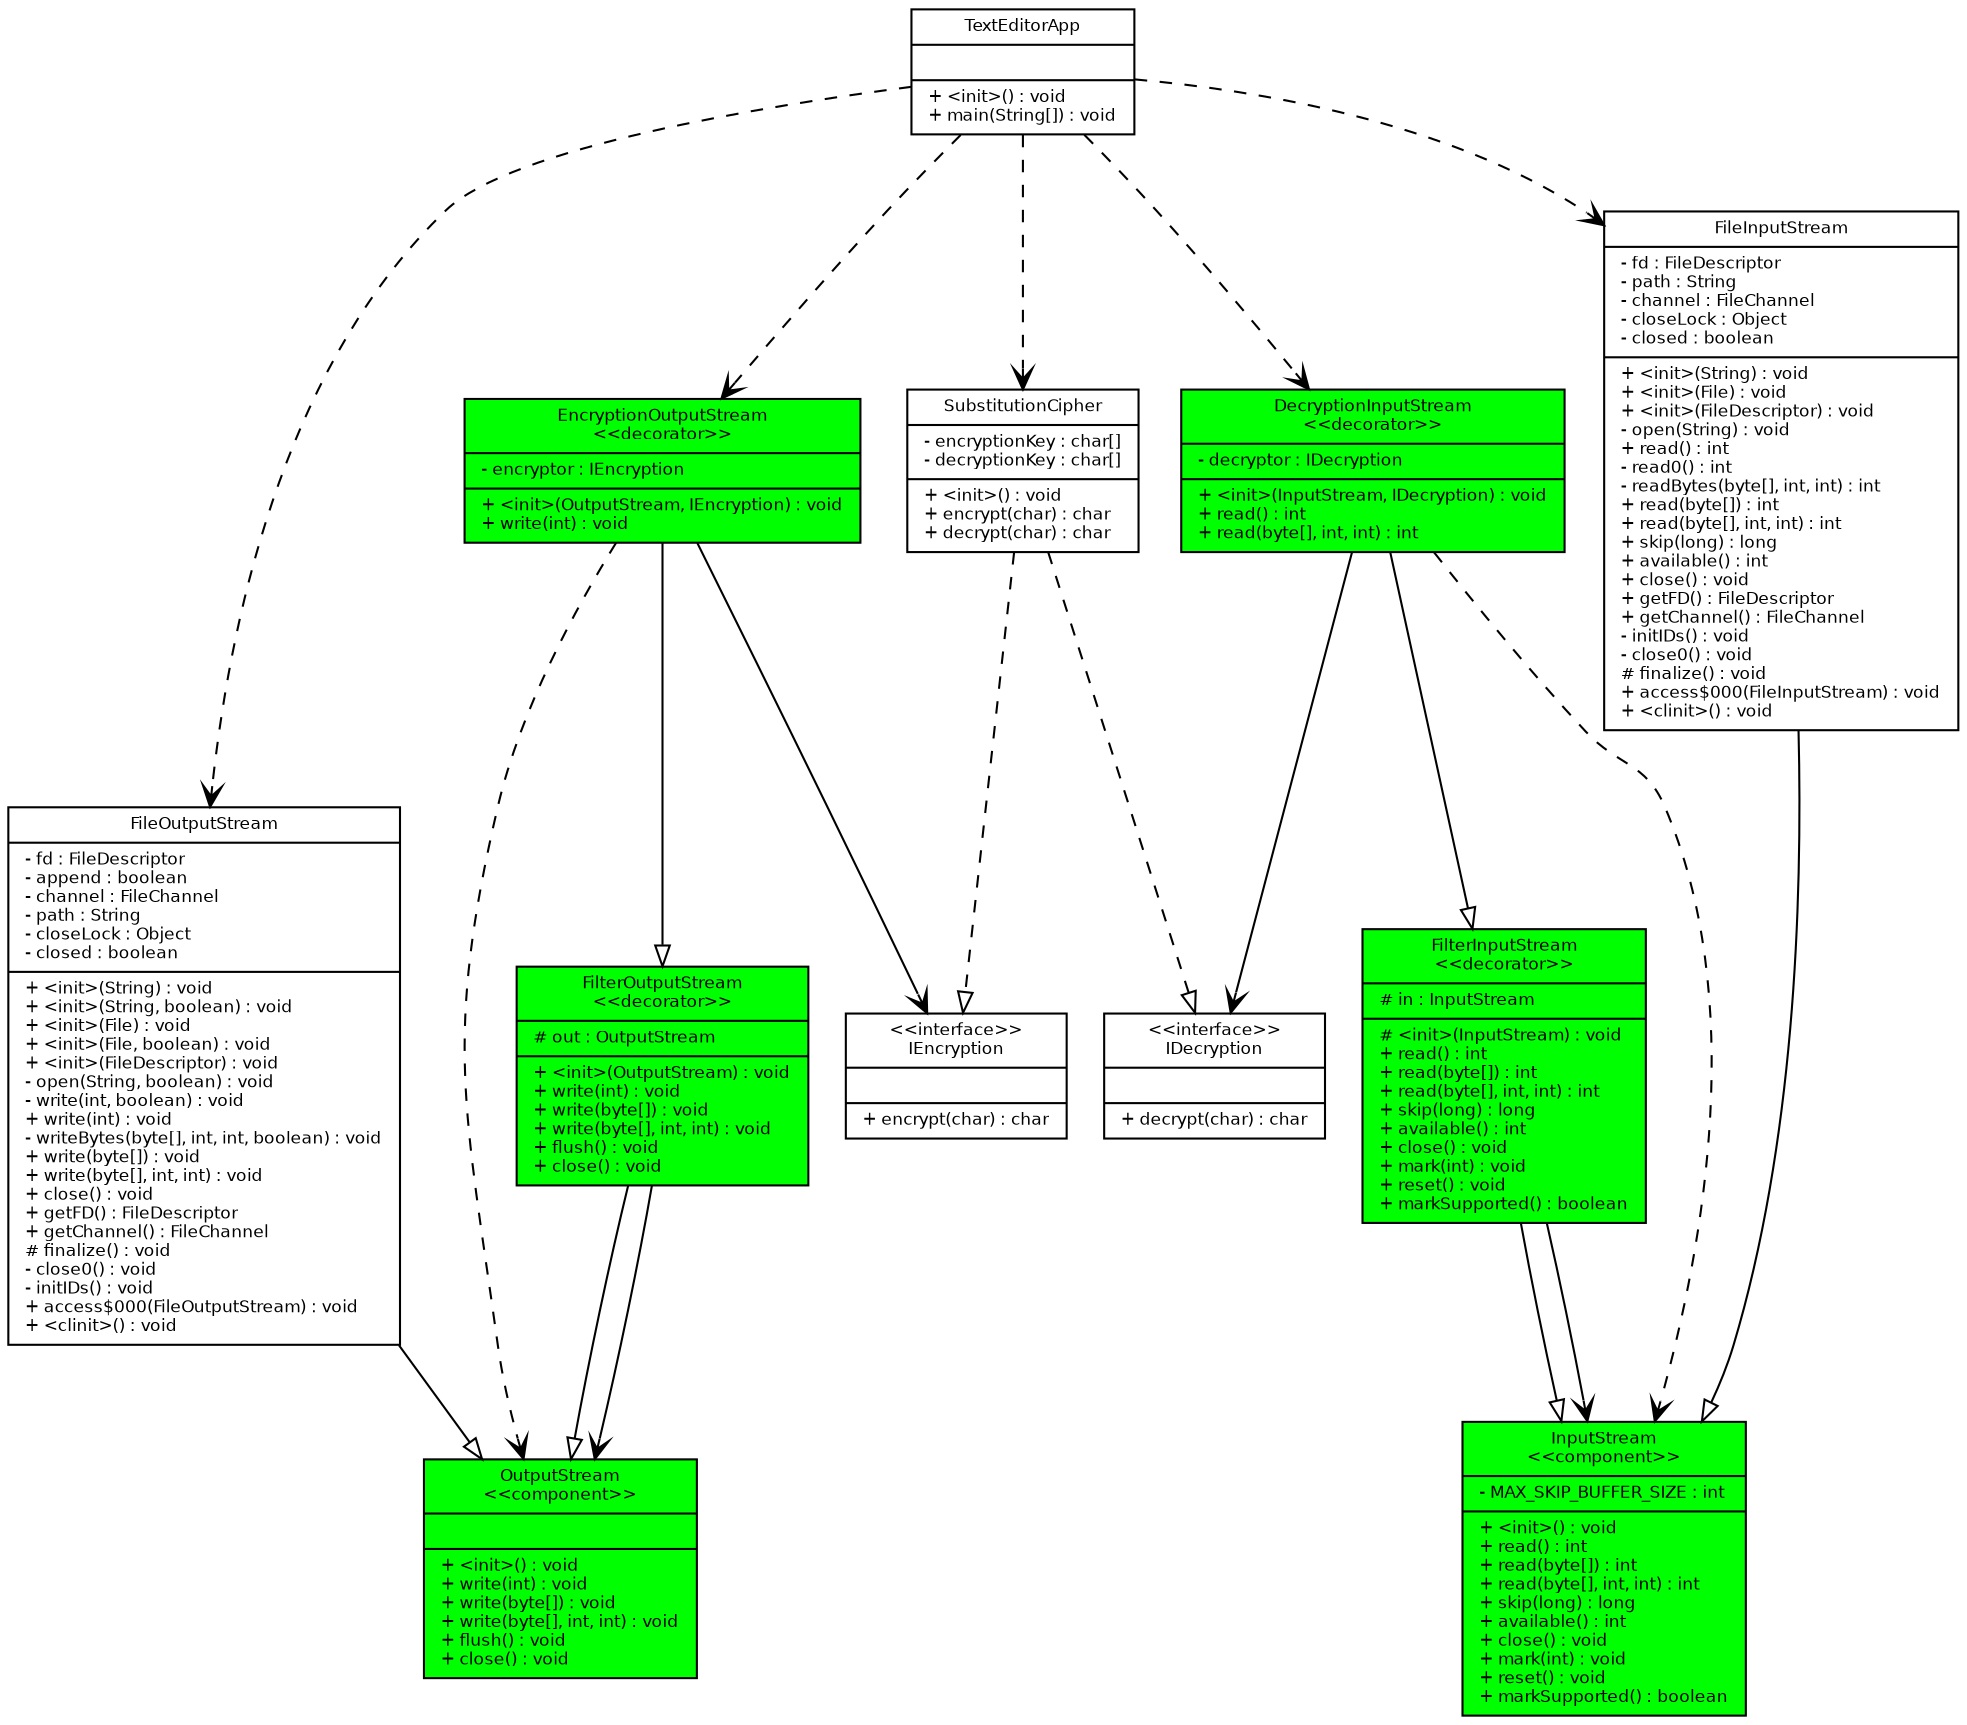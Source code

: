 digraph G {
fontname = " Bitstream Vera San"
fontsize =8
node [
style=filled
fillcolor=white
fontname = "Bitstream Vera Sans"
fontsize =8
shape = "record"]
edge [
fontname = "Bitstream Vera Sans"
fontsize =8
]
DecryptionInputStream [
fillcolor = green
label = "{DecryptionInputStream
\n\<\<decorator\>\>\n|- decryptor : IDecryption\l|+ \<init\>(InputStream, IDecryption) : void\l+ read() : int\l+ read(byte[], int, int) : int\l}"
]
EncryptionOutputStream [
fillcolor = green
label = "{EncryptionOutputStream
\n\<\<decorator\>\>\n|- encryptor : IEncryption\l|+ \<init\>(OutputStream, IEncryption) : void\l+ write(int) : void\l}"
]
IDecryption [
label = "{\<\<interface\>\>\nIDecryption
||+ decrypt(char) : char\l}"
]
IEncryption [
label = "{\<\<interface\>\>\nIEncryption
||+ encrypt(char) : char\l}"
]
SubstitutionCipher [
label = "{SubstitutionCipher
|- encryptionKey : char[]\l- decryptionKey : char[]\l|+ \<init\>() : void\l+ encrypt(char) : char\l+ decrypt(char) : char\l}"
]
TextEditorApp [
label = "{TextEditorApp
||+ \<init\>() : void\l+ main(String[]) : void\l}"
]
FilterInputStream [
fillcolor = green
label = "{FilterInputStream
\n\<\<decorator\>\>\n|# in : InputStream\l|# \<init\>(InputStream) : void\l+ read() : int\l+ read(byte[]) : int\l+ read(byte[], int, int) : int\l+ skip(long) : long\l+ available() : int\l+ close() : void\l+ mark(int) : void\l+ reset() : void\l+ markSupported() : boolean\l}"
]
FilterOutputStream [
fillcolor = green
label = "{FilterOutputStream
\n\<\<decorator\>\>\n|# out : OutputStream\l|+ \<init\>(OutputStream) : void\l+ write(int) : void\l+ write(byte[]) : void\l+ write(byte[], int, int) : void\l+ flush() : void\l+ close() : void\l}"
]
FileInputStream [
label = "{FileInputStream
|- fd : FileDescriptor\l- path : String\l- channel : FileChannel\l- closeLock : Object\l- closed : boolean\l|+ \<init\>(String) : void\l+ \<init\>(File) : void\l+ \<init\>(FileDescriptor) : void\l- open(String) : void\l+ read() : int\l- read0() : int\l- readBytes(byte[], int, int) : int\l+ read(byte[]) : int\l+ read(byte[], int, int) : int\l+ skip(long) : long\l+ available() : int\l+ close() : void\l+ getFD() : FileDescriptor\l+ getChannel() : FileChannel\l- initIDs() : void\l- close0() : void\l# finalize() : void\l+ access$000(FileInputStream) : void\l+ \<clinit\>() : void\l}"
]
FileOutputStream [
label = "{FileOutputStream
|- fd : FileDescriptor\l- append : boolean\l- channel : FileChannel\l- path : String\l- closeLock : Object\l- closed : boolean\l|+ \<init\>(String) : void\l+ \<init\>(String, boolean) : void\l+ \<init\>(File) : void\l+ \<init\>(File, boolean) : void\l+ \<init\>(FileDescriptor) : void\l- open(String, boolean) : void\l- write(int, boolean) : void\l+ write(int) : void\l- writeBytes(byte[], int, int, boolean) : void\l+ write(byte[]) : void\l+ write(byte[], int, int) : void\l+ close() : void\l+ getFD() : FileDescriptor\l+ getChannel() : FileChannel\l# finalize() : void\l- close0() : void\l- initIDs() : void\l+ access$000(FileOutputStream) : void\l+ \<clinit\>() : void\l}"
]
InputStream [
fillcolor = green
label = "{InputStream
\n\<\<component\>\>\n|- MAX_SKIP_BUFFER_SIZE : int\l|+ \<init\>() : void\l+ read() : int\l+ read(byte[]) : int\l+ read(byte[], int, int) : int\l+ skip(long) : long\l+ available() : int\l+ close() : void\l+ mark(int) : void\l+ reset() : void\l+ markSupported() : boolean\l}"
]
OutputStream [
fillcolor = green
label = "{OutputStream
\n\<\<component\>\>\n||+ \<init\>() : void\l+ write(int) : void\l+ write(byte[]) : void\l+ write(byte[], int, int) : void\l+ flush() : void\l+ close() : void\l}"
]
edge [
arrowhead = "empty"
style = "solid"
]
FilterInputStream -> InputStream
EncryptionOutputStream -> FilterOutputStream
FileOutputStream -> OutputStream
DecryptionInputStream -> FilterInputStream
FilterOutputStream -> OutputStream
FileInputStream -> InputStream
edge [
arrowhead = "vee"
style = "solid"
]
FilterInputStream -> InputStream
edge [
label = ""
]
EncryptionOutputStream -> IEncryption
edge [
label = ""
]
DecryptionInputStream -> IDecryption
edge [
label = ""
]
FilterOutputStream -> OutputStream
edge [
label = ""
]
edge [
arrowhead = "empty"
style = "dashed"
]
SubstitutionCipher -> IEncryption
SubstitutionCipher -> IDecryption
edge [
arrowhead = "vee"
style = "dashed"
]
EncryptionOutputStream -> OutputStream
DecryptionInputStream -> InputStream
TextEditorApp -> SubstitutionCipher
TextEditorApp -> DecryptionInputStream
TextEditorApp -> FileInputStream
TextEditorApp -> EncryptionOutputStream
TextEditorApp -> FileOutputStream
}
